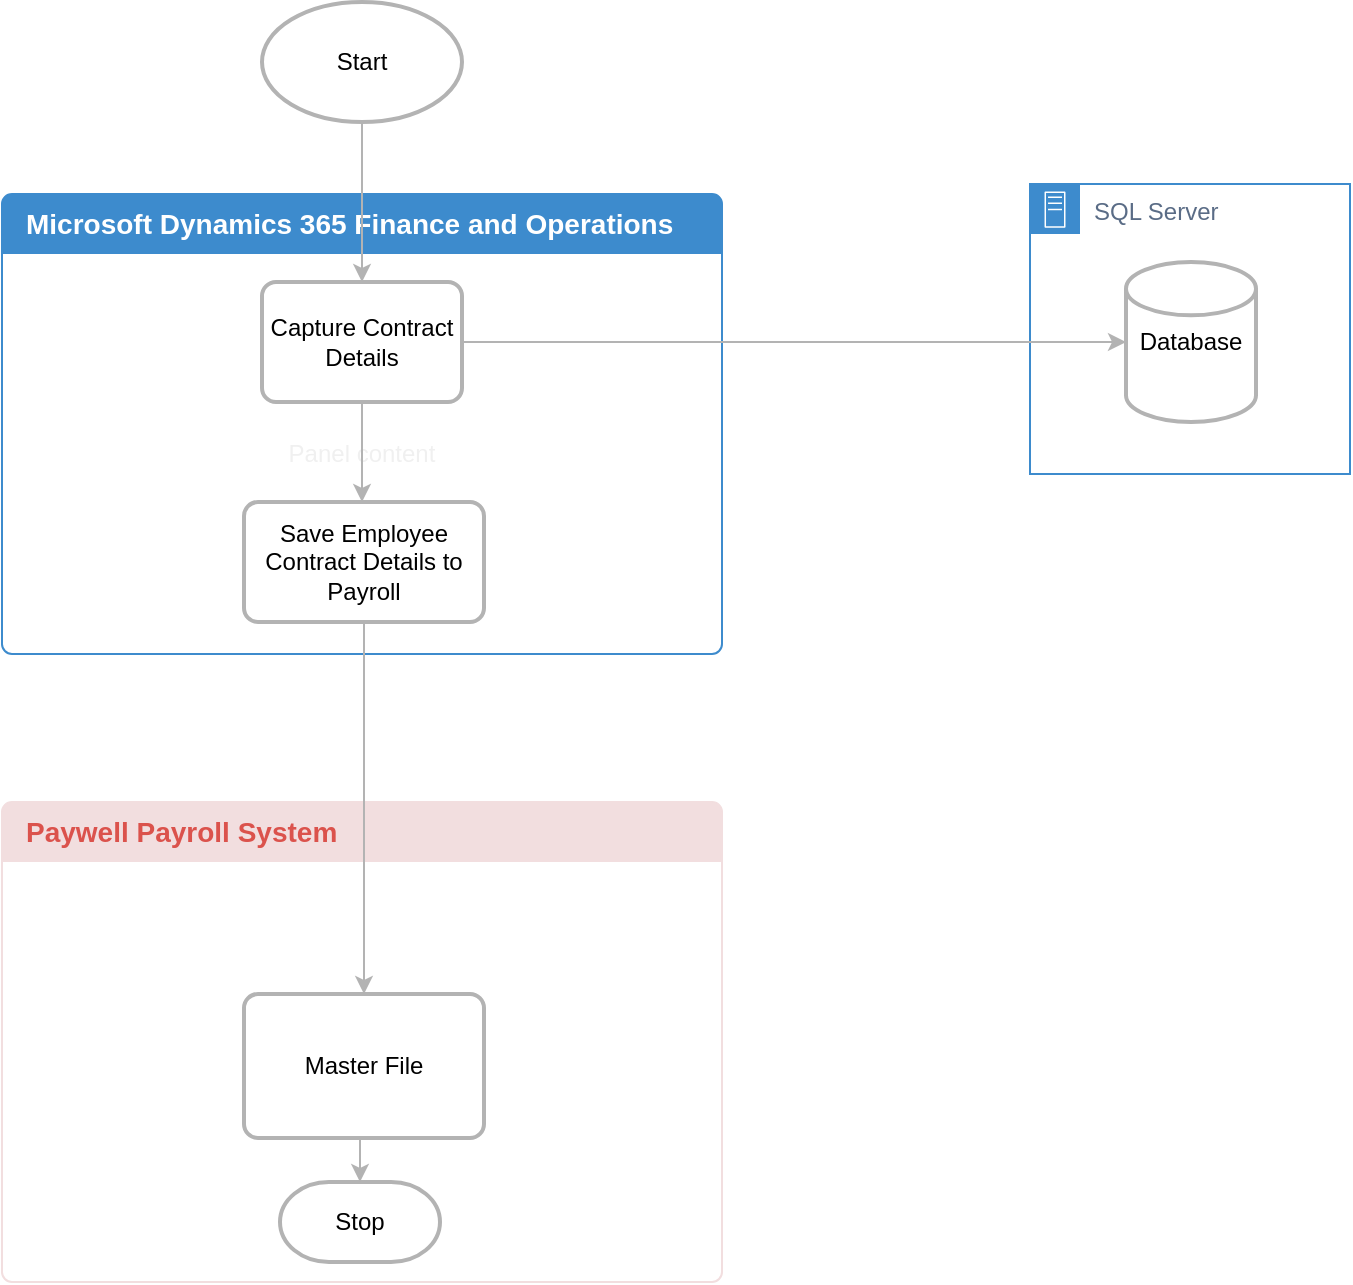 <mxfile version="12.0.0" type="device" pages="1"><diagram id="5GU4XrpMCZ3NFoCxCs03" name="Page-1"><mxGraphModel dx="1264" dy="1777" grid="1" gridSize="10" guides="1" tooltips="1" connect="1" arrows="1" fold="1" page="1" pageScale="1" pageWidth="850" pageHeight="1100" math="0" shadow="0"><root><mxCell id="0"/><mxCell id="1" parent="0"/><mxCell id="lG3kkOe9sTSHNMfznLYn-35" value="SQL Server" style="points=[[0,0],[0.25,0],[0.5,0],[0.75,0],[1,0],[1,0.25],[1,0.5],[1,0.75],[1,1],[0.75,1],[0.5,1],[0.25,1],[0,1],[0,0.75],[0,0.5],[0,0.25]];outlineConnect=0;gradientColor=none;html=1;whiteSpace=wrap;fontSize=12;fontStyle=0;shape=mxgraph.aws4.group;grIcon=mxgraph.aws4.group_on_premise;strokeColor=#3D8BCD;fillColor=none;verticalAlign=top;align=left;spacingLeft=30;fontColor=#5A6C86;dashed=0;" vertex="1" parent="1"><mxGeometry x="650" y="-999" width="160" height="145" as="geometry"/></mxCell><mxCell id="lG3kkOe9sTSHNMfznLYn-16" value="Panel content" style="html=1;shadow=0;dashed=0;shape=mxgraph.bootstrap.rrect;align=center;rSize=5;strokeColor=#3D8BCD;fillColor=#ffffff;fontColor=#f0f0f0;spacingTop=30;whiteSpace=wrap;" vertex="1" parent="1"><mxGeometry x="136" y="-994" width="360" height="230" as="geometry"/></mxCell><mxCell id="lG3kkOe9sTSHNMfznLYn-17" value="Microsoft Dynamics 365 Finance and Operations" style="html=1;shadow=0;dashed=0;shape=mxgraph.bootstrap.topButton;rSize=5;strokeColor=none;fillColor=#3D8BCD;fontColor=#ffffff;fontSize=14;fontStyle=1;align=left;spacingLeft=10;whiteSpace=wrap;resizeWidth=1;" vertex="1" parent="lG3kkOe9sTSHNMfznLYn-16"><mxGeometry width="360.0" height="30" relative="1" as="geometry"/></mxCell><mxCell id="lG3kkOe9sTSHNMfznLYn-9" value="" style="edgeStyle=orthogonalEdgeStyle;rounded=0;orthogonalLoop=1;jettySize=auto;html=1;strokeColor=#B3B3B3;entryX=0.5;entryY=0;entryDx=0;entryDy=0;" edge="1" parent="1" source="lG3kkOe9sTSHNMfznLYn-1" target="lG3kkOe9sTSHNMfznLYn-10"><mxGeometry relative="1" as="geometry"><mxPoint x="316" y="-950" as="targetPoint"/></mxGeometry></mxCell><object label="Start" id="lG3kkOe9sTSHNMfznLYn-1"><mxCell style="strokeWidth=2;html=1;shape=mxgraph.flowchart.start_1;whiteSpace=wrap;strokeColor=#B3B3B3;" vertex="1" parent="1"><mxGeometry x="266" y="-1090" width="100" height="60" as="geometry"/></mxCell></object><mxCell id="lG3kkOe9sTSHNMfznLYn-10" value="Capture Contract Details" style="rounded=1;whiteSpace=wrap;html=1;absoluteArcSize=1;arcSize=14;strokeWidth=2;strokeColor=#B3B3B3;" vertex="1" parent="1"><mxGeometry x="266" y="-950" width="100" height="60" as="geometry"/></mxCell><mxCell id="lG3kkOe9sTSHNMfznLYn-11" value="" style="edgeStyle=orthogonalEdgeStyle;rounded=0;orthogonalLoop=1;jettySize=auto;html=1;strokeColor=#B3B3B3;exitX=0.5;exitY=1;exitDx=0;exitDy=0;" edge="1" parent="1" source="lG3kkOe9sTSHNMfznLYn-10"><mxGeometry relative="1" as="geometry"><mxPoint x="326" y="-1020" as="sourcePoint"/><mxPoint x="316" y="-840" as="targetPoint"/></mxGeometry></mxCell><mxCell id="lG3kkOe9sTSHNMfznLYn-12" value="" style="edgeStyle=orthogonalEdgeStyle;rounded=0;orthogonalLoop=1;jettySize=auto;html=1;strokeColor=#B3B3B3;exitX=1;exitY=0.5;exitDx=0;exitDy=0;" edge="1" parent="1" source="lG3kkOe9sTSHNMfznLYn-10" target="lG3kkOe9sTSHNMfznLYn-13"><mxGeometry relative="1" as="geometry"><mxPoint x="410" y="-880" as="sourcePoint"/><mxPoint x="520" y="-920" as="targetPoint"/></mxGeometry></mxCell><mxCell id="lG3kkOe9sTSHNMfznLYn-13" value="Database" style="strokeWidth=2;html=1;shape=mxgraph.flowchart.database;whiteSpace=wrap;strokeColor=#B3B3B3;" vertex="1" parent="1"><mxGeometry x="698" y="-960" width="65" height="80" as="geometry"/></mxCell><mxCell id="lG3kkOe9sTSHNMfznLYn-14" value="Save Employee Contract Details to Payroll" style="rounded=1;whiteSpace=wrap;html=1;absoluteArcSize=1;arcSize=14;strokeWidth=2;strokeColor=#B3B3B3;direction=west;" vertex="1" parent="1"><mxGeometry x="257" y="-840" width="120" height="60" as="geometry"/></mxCell><mxCell id="lG3kkOe9sTSHNMfznLYn-27" value="Panel content" style="html=1;shadow=0;dashed=0;shape=mxgraph.bootstrap.rrect;align=center;rSize=5;strokeColor=#F2DEDF;fillColor=#ffffff;fontColor=#f0f0f0;spacingTop=30;whiteSpace=wrap;" vertex="1" parent="1"><mxGeometry x="136" y="-690" width="360" height="240" as="geometry"/></mxCell><mxCell id="lG3kkOe9sTSHNMfznLYn-28" value="Paywell Payroll System" style="html=1;shadow=0;dashed=0;shape=mxgraph.bootstrap.topButton;rSize=5;strokeColor=none;fillColor=#F2DEDF;fontColor=#DB524C;fontSize=14;fontStyle=1;align=left;spacingLeft=10;whiteSpace=wrap;resizeWidth=1;" vertex="1" parent="lG3kkOe9sTSHNMfznLYn-27"><mxGeometry width="360" height="30" relative="1" as="geometry"/></mxCell><mxCell id="lG3kkOe9sTSHNMfznLYn-29" value="Master File" style="rounded=1;whiteSpace=wrap;html=1;absoluteArcSize=1;arcSize=14;strokeWidth=2;strokeColor=#B3B3B3;direction=west;" vertex="1" parent="lG3kkOe9sTSHNMfznLYn-27"><mxGeometry x="121" y="96" width="120" height="72" as="geometry"/></mxCell><mxCell id="lG3kkOe9sTSHNMfznLYn-30" value="Stop" style="strokeWidth=2;html=1;shape=mxgraph.flowchart.terminator;whiteSpace=wrap;strokeColor=#B3B3B3;" vertex="1" parent="lG3kkOe9sTSHNMfznLYn-27"><mxGeometry x="139" y="190" width="80" height="40" as="geometry"/></mxCell><mxCell id="lG3kkOe9sTSHNMfznLYn-31" value="" style="edgeStyle=orthogonalEdgeStyle;rounded=0;orthogonalLoop=1;jettySize=auto;html=1;strokeColor=#B3B3B3;exitX=0.5;exitY=0;exitDx=0;exitDy=0;entryX=0.5;entryY=0;entryDx=0;entryDy=0;entryPerimeter=0;" edge="1" parent="lG3kkOe9sTSHNMfznLYn-27" source="lG3kkOe9sTSHNMfznLYn-29" target="lG3kkOe9sTSHNMfznLYn-30"><mxGeometry relative="1" as="geometry"><mxPoint x="190" y="-80" as="sourcePoint"/><mxPoint x="191" y="106" as="targetPoint"/><Array as="points"/></mxGeometry></mxCell><mxCell id="lG3kkOe9sTSHNMfznLYn-15" value="" style="edgeStyle=orthogonalEdgeStyle;rounded=0;orthogonalLoop=1;jettySize=auto;html=1;strokeColor=#B3B3B3;exitX=0.5;exitY=0;exitDx=0;exitDy=0;entryX=0.5;entryY=1;entryDx=0;entryDy=0;" edge="1" parent="1" target="lG3kkOe9sTSHNMfznLYn-29"><mxGeometry relative="1" as="geometry"><mxPoint x="316" y="-780" as="sourcePoint"/><mxPoint x="316" y="-610" as="targetPoint"/><Array as="points"><mxPoint x="317" y="-780"/></Array></mxGeometry></mxCell></root></mxGraphModel></diagram></mxfile>